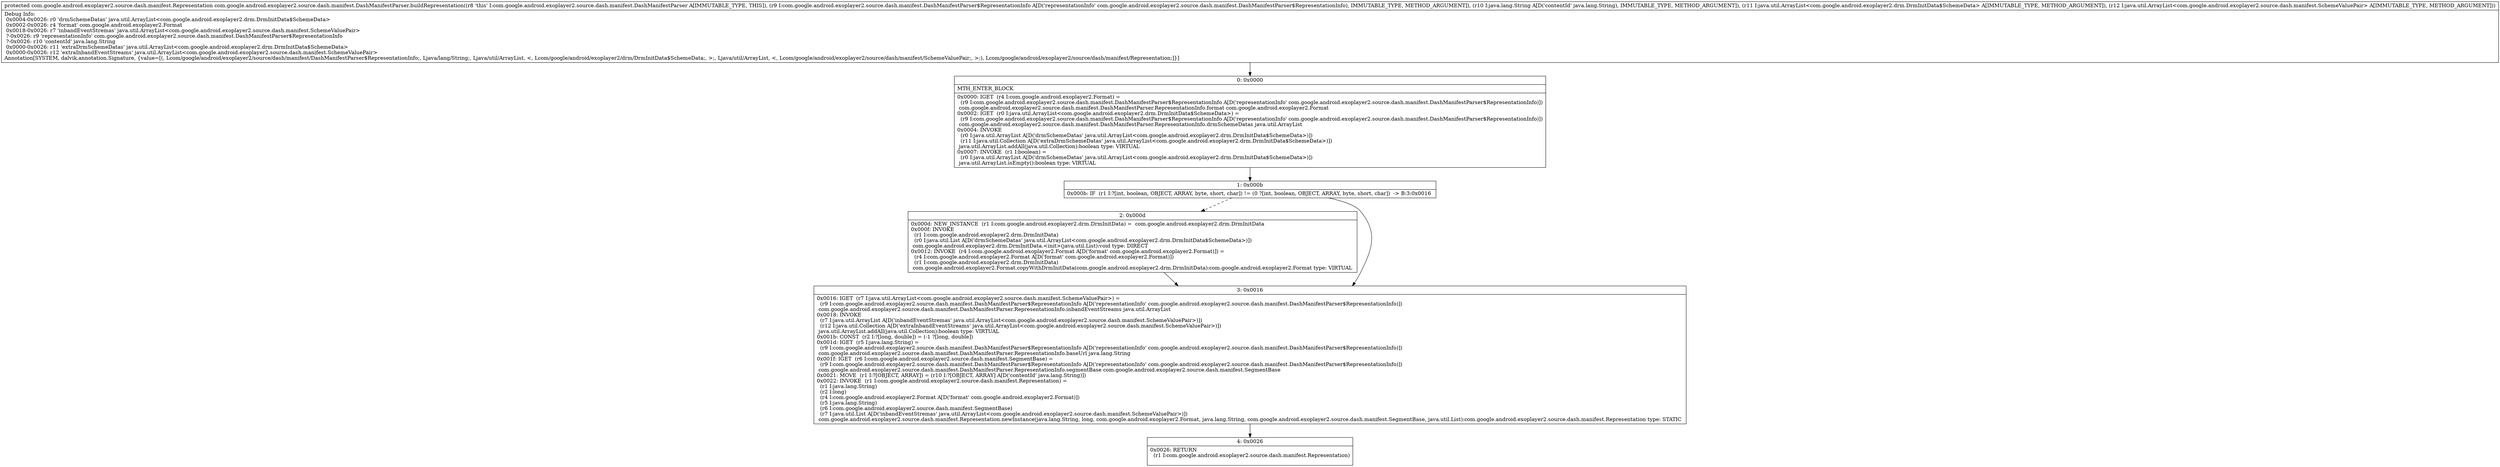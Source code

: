 digraph "CFG forcom.google.android.exoplayer2.source.dash.manifest.DashManifestParser.buildRepresentation(Lcom\/google\/android\/exoplayer2\/source\/dash\/manifest\/DashManifestParser$RepresentationInfo;Ljava\/lang\/String;Ljava\/util\/ArrayList;Ljava\/util\/ArrayList;)Lcom\/google\/android\/exoplayer2\/source\/dash\/manifest\/Representation;" {
Node_0 [shape=record,label="{0\:\ 0x0000|MTH_ENTER_BLOCK\l|0x0000: IGET  (r4 I:com.google.android.exoplayer2.Format) = \l  (r9 I:com.google.android.exoplayer2.source.dash.manifest.DashManifestParser$RepresentationInfo A[D('representationInfo' com.google.android.exoplayer2.source.dash.manifest.DashManifestParser$RepresentationInfo)])\l com.google.android.exoplayer2.source.dash.manifest.DashManifestParser.RepresentationInfo.format com.google.android.exoplayer2.Format \l0x0002: IGET  (r0 I:java.util.ArrayList\<com.google.android.exoplayer2.drm.DrmInitData$SchemeData\>) = \l  (r9 I:com.google.android.exoplayer2.source.dash.manifest.DashManifestParser$RepresentationInfo A[D('representationInfo' com.google.android.exoplayer2.source.dash.manifest.DashManifestParser$RepresentationInfo)])\l com.google.android.exoplayer2.source.dash.manifest.DashManifestParser.RepresentationInfo.drmSchemeDatas java.util.ArrayList \l0x0004: INVOKE  \l  (r0 I:java.util.ArrayList A[D('drmSchemeDatas' java.util.ArrayList\<com.google.android.exoplayer2.drm.DrmInitData$SchemeData\>)])\l  (r11 I:java.util.Collection A[D('extraDrmSchemeDatas' java.util.ArrayList\<com.google.android.exoplayer2.drm.DrmInitData$SchemeData\>)])\l java.util.ArrayList.addAll(java.util.Collection):boolean type: VIRTUAL \l0x0007: INVOKE  (r1 I:boolean) = \l  (r0 I:java.util.ArrayList A[D('drmSchemeDatas' java.util.ArrayList\<com.google.android.exoplayer2.drm.DrmInitData$SchemeData\>)])\l java.util.ArrayList.isEmpty():boolean type: VIRTUAL \l}"];
Node_1 [shape=record,label="{1\:\ 0x000b|0x000b: IF  (r1 I:?[int, boolean, OBJECT, ARRAY, byte, short, char]) != (0 ?[int, boolean, OBJECT, ARRAY, byte, short, char])  \-\> B:3:0x0016 \l}"];
Node_2 [shape=record,label="{2\:\ 0x000d|0x000d: NEW_INSTANCE  (r1 I:com.google.android.exoplayer2.drm.DrmInitData) =  com.google.android.exoplayer2.drm.DrmInitData \l0x000f: INVOKE  \l  (r1 I:com.google.android.exoplayer2.drm.DrmInitData)\l  (r0 I:java.util.List A[D('drmSchemeDatas' java.util.ArrayList\<com.google.android.exoplayer2.drm.DrmInitData$SchemeData\>)])\l com.google.android.exoplayer2.drm.DrmInitData.\<init\>(java.util.List):void type: DIRECT \l0x0012: INVOKE  (r4 I:com.google.android.exoplayer2.Format A[D('format' com.google.android.exoplayer2.Format)]) = \l  (r4 I:com.google.android.exoplayer2.Format A[D('format' com.google.android.exoplayer2.Format)])\l  (r1 I:com.google.android.exoplayer2.drm.DrmInitData)\l com.google.android.exoplayer2.Format.copyWithDrmInitData(com.google.android.exoplayer2.drm.DrmInitData):com.google.android.exoplayer2.Format type: VIRTUAL \l}"];
Node_3 [shape=record,label="{3\:\ 0x0016|0x0016: IGET  (r7 I:java.util.ArrayList\<com.google.android.exoplayer2.source.dash.manifest.SchemeValuePair\>) = \l  (r9 I:com.google.android.exoplayer2.source.dash.manifest.DashManifestParser$RepresentationInfo A[D('representationInfo' com.google.android.exoplayer2.source.dash.manifest.DashManifestParser$RepresentationInfo)])\l com.google.android.exoplayer2.source.dash.manifest.DashManifestParser.RepresentationInfo.inbandEventStreams java.util.ArrayList \l0x0018: INVOKE  \l  (r7 I:java.util.ArrayList A[D('inbandEventStremas' java.util.ArrayList\<com.google.android.exoplayer2.source.dash.manifest.SchemeValuePair\>)])\l  (r12 I:java.util.Collection A[D('extraInbandEventStreams' java.util.ArrayList\<com.google.android.exoplayer2.source.dash.manifest.SchemeValuePair\>)])\l java.util.ArrayList.addAll(java.util.Collection):boolean type: VIRTUAL \l0x001b: CONST  (r2 I:?[long, double]) = (\-1 ?[long, double]) \l0x001d: IGET  (r5 I:java.lang.String) = \l  (r9 I:com.google.android.exoplayer2.source.dash.manifest.DashManifestParser$RepresentationInfo A[D('representationInfo' com.google.android.exoplayer2.source.dash.manifest.DashManifestParser$RepresentationInfo)])\l com.google.android.exoplayer2.source.dash.manifest.DashManifestParser.RepresentationInfo.baseUrl java.lang.String \l0x001f: IGET  (r6 I:com.google.android.exoplayer2.source.dash.manifest.SegmentBase) = \l  (r9 I:com.google.android.exoplayer2.source.dash.manifest.DashManifestParser$RepresentationInfo A[D('representationInfo' com.google.android.exoplayer2.source.dash.manifest.DashManifestParser$RepresentationInfo)])\l com.google.android.exoplayer2.source.dash.manifest.DashManifestParser.RepresentationInfo.segmentBase com.google.android.exoplayer2.source.dash.manifest.SegmentBase \l0x0021: MOVE  (r1 I:?[OBJECT, ARRAY]) = (r10 I:?[OBJECT, ARRAY] A[D('contentId' java.lang.String)]) \l0x0022: INVOKE  (r1 I:com.google.android.exoplayer2.source.dash.manifest.Representation) = \l  (r1 I:java.lang.String)\l  (r2 I:long)\l  (r4 I:com.google.android.exoplayer2.Format A[D('format' com.google.android.exoplayer2.Format)])\l  (r5 I:java.lang.String)\l  (r6 I:com.google.android.exoplayer2.source.dash.manifest.SegmentBase)\l  (r7 I:java.util.List A[D('inbandEventStremas' java.util.ArrayList\<com.google.android.exoplayer2.source.dash.manifest.SchemeValuePair\>)])\l com.google.android.exoplayer2.source.dash.manifest.Representation.newInstance(java.lang.String, long, com.google.android.exoplayer2.Format, java.lang.String, com.google.android.exoplayer2.source.dash.manifest.SegmentBase, java.util.List):com.google.android.exoplayer2.source.dash.manifest.Representation type: STATIC \l}"];
Node_4 [shape=record,label="{4\:\ 0x0026|0x0026: RETURN  \l  (r1 I:com.google.android.exoplayer2.source.dash.manifest.Representation)\l \l}"];
MethodNode[shape=record,label="{protected com.google.android.exoplayer2.source.dash.manifest.Representation com.google.android.exoplayer2.source.dash.manifest.DashManifestParser.buildRepresentation((r8 'this' I:com.google.android.exoplayer2.source.dash.manifest.DashManifestParser A[IMMUTABLE_TYPE, THIS]), (r9 I:com.google.android.exoplayer2.source.dash.manifest.DashManifestParser$RepresentationInfo A[D('representationInfo' com.google.android.exoplayer2.source.dash.manifest.DashManifestParser$RepresentationInfo), IMMUTABLE_TYPE, METHOD_ARGUMENT]), (r10 I:java.lang.String A[D('contentId' java.lang.String), IMMUTABLE_TYPE, METHOD_ARGUMENT]), (r11 I:java.util.ArrayList\<com.google.android.exoplayer2.drm.DrmInitData$SchemeData\> A[IMMUTABLE_TYPE, METHOD_ARGUMENT]), (r12 I:java.util.ArrayList\<com.google.android.exoplayer2.source.dash.manifest.SchemeValuePair\> A[IMMUTABLE_TYPE, METHOD_ARGUMENT]))  | Debug Info:\l  0x0004\-0x0026: r0 'drmSchemeDatas' java.util.ArrayList\<com.google.android.exoplayer2.drm.DrmInitData$SchemeData\>\l  0x0002\-0x0026: r4 'format' com.google.android.exoplayer2.Format\l  0x0018\-0x0026: r7 'inbandEventStremas' java.util.ArrayList\<com.google.android.exoplayer2.source.dash.manifest.SchemeValuePair\>\l  ?\-0x0026: r9 'representationInfo' com.google.android.exoplayer2.source.dash.manifest.DashManifestParser$RepresentationInfo\l  ?\-0x0026: r10 'contentId' java.lang.String\l  0x0000\-0x0026: r11 'extraDrmSchemeDatas' java.util.ArrayList\<com.google.android.exoplayer2.drm.DrmInitData$SchemeData\>\l  0x0000\-0x0026: r12 'extraInbandEventStreams' java.util.ArrayList\<com.google.android.exoplayer2.source.dash.manifest.SchemeValuePair\>\lAnnotation[SYSTEM, dalvik.annotation.Signature, \{value=[(, Lcom\/google\/android\/exoplayer2\/source\/dash\/manifest\/DashManifestParser$RepresentationInfo;, Ljava\/lang\/String;, Ljava\/util\/ArrayList, \<, Lcom\/google\/android\/exoplayer2\/drm\/DrmInitData$SchemeData;, \>;, Ljava\/util\/ArrayList, \<, Lcom\/google\/android\/exoplayer2\/source\/dash\/manifest\/SchemeValuePair;, \>;), Lcom\/google\/android\/exoplayer2\/source\/dash\/manifest\/Representation;]\}]\l}"];
MethodNode -> Node_0;
Node_0 -> Node_1;
Node_1 -> Node_2[style=dashed];
Node_1 -> Node_3;
Node_2 -> Node_3;
Node_3 -> Node_4;
}


